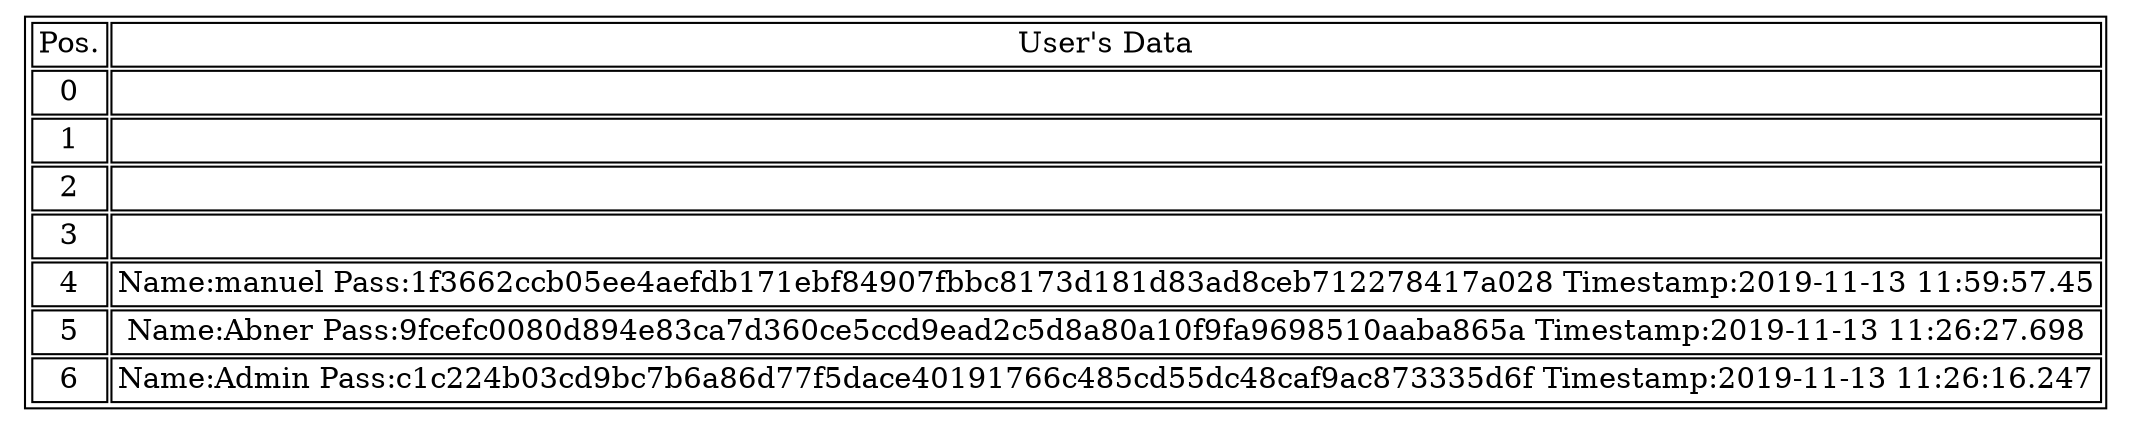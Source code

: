 digraph Mass{
aHtmlTable [
shape=plaintext
color=black
label=<
<table border='1' cellborder='1'>
<tr><td>Pos.</td><td>User's Data</td></tr>
<tr><td>0</td><td></td></tr>
<tr><td>1</td><td></td></tr>
<tr><td>2</td><td></td></tr>
<tr><td>3</td><td></td></tr>
<tr><td>4</td><td>Name:manuel Pass:1f3662ccb05ee4aefdb171ebf84907fbbc8173d181d83ad8ceb712278417a028 Timestamp:2019-11-13 11:59:57.45</td></tr>
<tr><td>5</td><td>Name:Abner Pass:9fcefc0080d894e83ca7d360ce5ccd9ead2c5d8a80a10f9fa9698510aaba865a Timestamp:2019-11-13 11:26:27.698</td></tr>
<tr><td>6</td><td>Name:Admin Pass:c1c224b03cd9bc7b6a86d77f5dace40191766c485cd55dc48caf9ac873335d6f Timestamp:2019-11-13 11:26:16.247</td></tr>
</table>

>
];
}